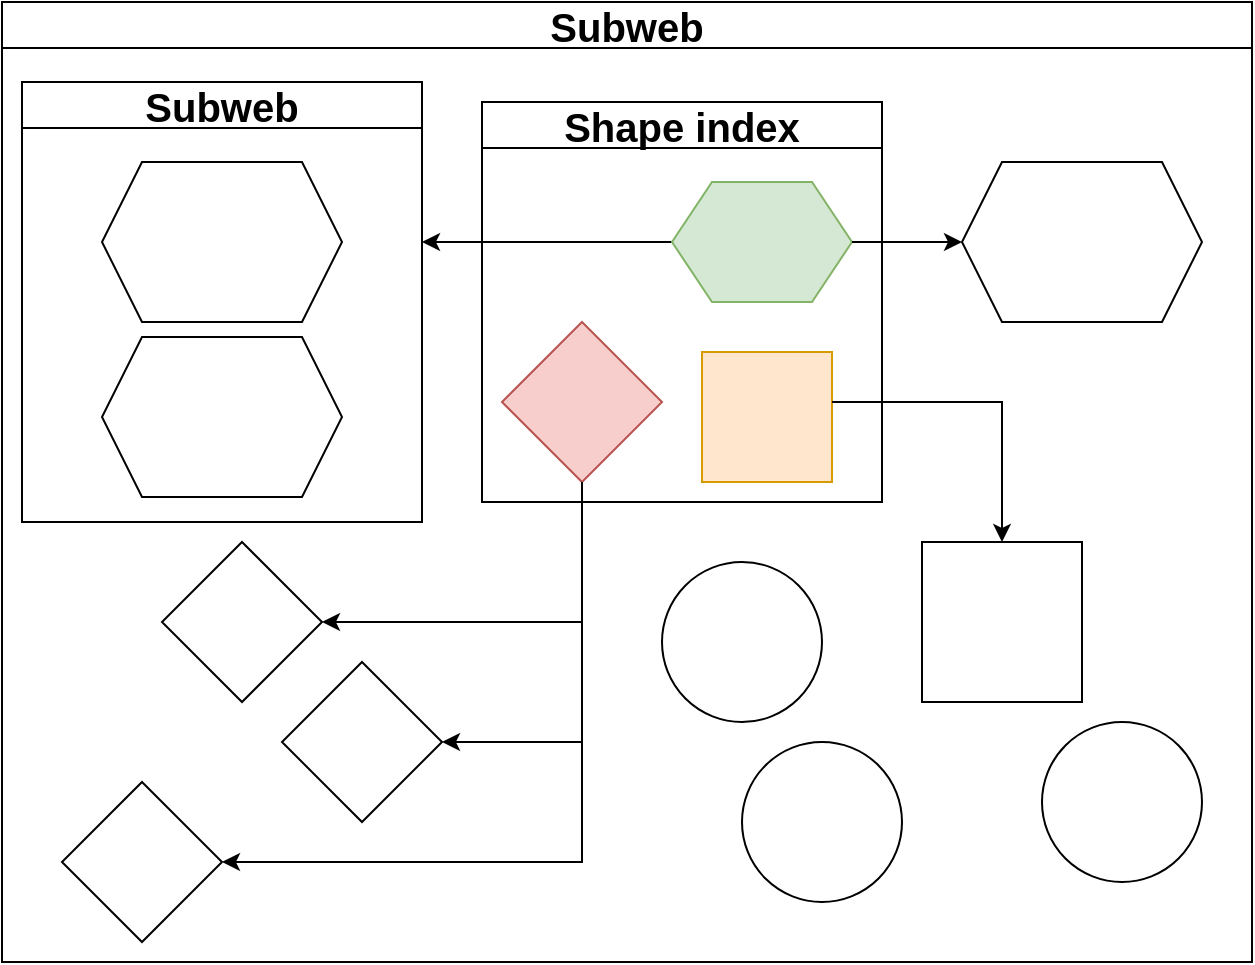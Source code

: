 <mxfile version="24.7.8">
  <diagram name="Page-1" id="crxYYBTNqc0rc9fcnugN">
    <mxGraphModel dx="1769" dy="565" grid="1" gridSize="10" guides="1" tooltips="1" connect="1" arrows="1" fold="1" page="1" pageScale="1" pageWidth="850" pageHeight="1100" math="0" shadow="0">
      <root>
        <mxCell id="0" />
        <mxCell id="1" parent="0" />
        <mxCell id="hqHsxmrpgOh4Vw6Ygkg--1" value="&lt;font style=&quot;font-size: 20px;&quot;&gt;Subweb&lt;/font&gt;" style="swimlane;whiteSpace=wrap;html=1;" vertex="1" parent="1">
          <mxGeometry x="-135" y="120" width="625" height="480" as="geometry" />
        </mxCell>
        <mxCell id="hqHsxmrpgOh4Vw6Ygkg--2" value="&lt;font style=&quot;font-size: 20px;&quot;&gt;Shape index&lt;/font&gt;" style="swimlane;whiteSpace=wrap;html=1;startSize=23;" vertex="1" parent="hqHsxmrpgOh4Vw6Ygkg--1">
          <mxGeometry x="240" y="50" width="200" height="200" as="geometry" />
        </mxCell>
        <mxCell id="hqHsxmrpgOh4Vw6Ygkg--7" value="" style="rhombus;whiteSpace=wrap;html=1;fillColor=#f8cecc;strokeColor=#b85450;" vertex="1" parent="hqHsxmrpgOh4Vw6Ygkg--2">
          <mxGeometry x="10" y="110" width="80" height="80" as="geometry" />
        </mxCell>
        <mxCell id="hqHsxmrpgOh4Vw6Ygkg--23" style="edgeStyle=orthogonalEdgeStyle;rounded=0;orthogonalLoop=1;jettySize=auto;html=1;" edge="1" parent="hqHsxmrpgOh4Vw6Ygkg--2" source="hqHsxmrpgOh4Vw6Ygkg--8">
          <mxGeometry relative="1" as="geometry">
            <mxPoint x="-30" y="70" as="targetPoint" />
          </mxGeometry>
        </mxCell>
        <mxCell id="hqHsxmrpgOh4Vw6Ygkg--8" value="" style="shape=hexagon;perimeter=hexagonPerimeter2;whiteSpace=wrap;html=1;fixedSize=1;fillColor=#d5e8d4;strokeColor=#82b366;" vertex="1" parent="hqHsxmrpgOh4Vw6Ygkg--2">
          <mxGeometry x="95" y="40" width="90" height="60" as="geometry" />
        </mxCell>
        <mxCell id="hqHsxmrpgOh4Vw6Ygkg--9" value="" style="whiteSpace=wrap;html=1;aspect=fixed;fillColor=#ffe6cc;strokeColor=#d79b00;" vertex="1" parent="hqHsxmrpgOh4Vw6Ygkg--2">
          <mxGeometry x="110" y="125" width="65" height="65" as="geometry" />
        </mxCell>
        <mxCell id="hqHsxmrpgOh4Vw6Ygkg--10" value="" style="rhombus;whiteSpace=wrap;html=1;" vertex="1" parent="hqHsxmrpgOh4Vw6Ygkg--1">
          <mxGeometry x="30" y="390" width="80" height="80" as="geometry" />
        </mxCell>
        <mxCell id="hqHsxmrpgOh4Vw6Ygkg--11" value="" style="rhombus;whiteSpace=wrap;html=1;" vertex="1" parent="hqHsxmrpgOh4Vw6Ygkg--1">
          <mxGeometry x="140" y="330" width="80" height="80" as="geometry" />
        </mxCell>
        <mxCell id="hqHsxmrpgOh4Vw6Ygkg--12" value="" style="rhombus;whiteSpace=wrap;html=1;" vertex="1" parent="hqHsxmrpgOh4Vw6Ygkg--1">
          <mxGeometry x="80" y="270" width="80" height="80" as="geometry" />
        </mxCell>
        <mxCell id="hqHsxmrpgOh4Vw6Ygkg--13" value="" style="ellipse;whiteSpace=wrap;html=1;aspect=fixed;" vertex="1" parent="hqHsxmrpgOh4Vw6Ygkg--1">
          <mxGeometry x="330" y="280" width="80" height="80" as="geometry" />
        </mxCell>
        <mxCell id="hqHsxmrpgOh4Vw6Ygkg--15" value="" style="ellipse;whiteSpace=wrap;html=1;aspect=fixed;" vertex="1" parent="hqHsxmrpgOh4Vw6Ygkg--1">
          <mxGeometry x="370" y="370" width="80" height="80" as="geometry" />
        </mxCell>
        <mxCell id="hqHsxmrpgOh4Vw6Ygkg--16" value="" style="ellipse;whiteSpace=wrap;html=1;aspect=fixed;" vertex="1" parent="hqHsxmrpgOh4Vw6Ygkg--1">
          <mxGeometry x="520" y="360" width="80" height="80" as="geometry" />
        </mxCell>
        <mxCell id="hqHsxmrpgOh4Vw6Ygkg--17" value="" style="whiteSpace=wrap;html=1;aspect=fixed;" vertex="1" parent="hqHsxmrpgOh4Vw6Ygkg--1">
          <mxGeometry x="460" y="270" width="80" height="80" as="geometry" />
        </mxCell>
        <mxCell id="hqHsxmrpgOh4Vw6Ygkg--18" value="" style="shape=hexagon;perimeter=hexagonPerimeter2;whiteSpace=wrap;html=1;fixedSize=1;" vertex="1" parent="hqHsxmrpgOh4Vw6Ygkg--1">
          <mxGeometry x="480" y="80" width="120" height="80" as="geometry" />
        </mxCell>
        <mxCell id="hqHsxmrpgOh4Vw6Ygkg--21" style="edgeStyle=orthogonalEdgeStyle;rounded=0;orthogonalLoop=1;jettySize=auto;html=1;entryX=0;entryY=0.5;entryDx=0;entryDy=0;" edge="1" parent="hqHsxmrpgOh4Vw6Ygkg--1" source="hqHsxmrpgOh4Vw6Ygkg--8" target="hqHsxmrpgOh4Vw6Ygkg--18">
          <mxGeometry relative="1" as="geometry" />
        </mxCell>
        <mxCell id="hqHsxmrpgOh4Vw6Ygkg--22" value="&lt;font style=&quot;font-size: 20px;&quot;&gt;Subweb&lt;/font&gt;" style="swimlane;whiteSpace=wrap;html=1;" vertex="1" parent="hqHsxmrpgOh4Vw6Ygkg--1">
          <mxGeometry x="10" y="40" width="200" height="220" as="geometry" />
        </mxCell>
        <mxCell id="hqHsxmrpgOh4Vw6Ygkg--20" value="" style="shape=hexagon;perimeter=hexagonPerimeter2;whiteSpace=wrap;html=1;fixedSize=1;" vertex="1" parent="hqHsxmrpgOh4Vw6Ygkg--22">
          <mxGeometry x="40" y="40" width="120" height="80" as="geometry" />
        </mxCell>
        <mxCell id="hqHsxmrpgOh4Vw6Ygkg--19" value="" style="shape=hexagon;perimeter=hexagonPerimeter2;whiteSpace=wrap;html=1;fixedSize=1;" vertex="1" parent="hqHsxmrpgOh4Vw6Ygkg--22">
          <mxGeometry x="40" y="127.5" width="120" height="80" as="geometry" />
        </mxCell>
        <mxCell id="hqHsxmrpgOh4Vw6Ygkg--25" style="edgeStyle=orthogonalEdgeStyle;rounded=0;orthogonalLoop=1;jettySize=auto;html=1;entryX=0.5;entryY=0;entryDx=0;entryDy=0;" edge="1" parent="hqHsxmrpgOh4Vw6Ygkg--1" source="hqHsxmrpgOh4Vw6Ygkg--9" target="hqHsxmrpgOh4Vw6Ygkg--17">
          <mxGeometry relative="1" as="geometry">
            <Array as="points">
              <mxPoint x="500" y="200" />
            </Array>
          </mxGeometry>
        </mxCell>
        <mxCell id="hqHsxmrpgOh4Vw6Ygkg--30" style="edgeStyle=orthogonalEdgeStyle;rounded=0;orthogonalLoop=1;jettySize=auto;html=1;entryX=1;entryY=0.5;entryDx=0;entryDy=0;" edge="1" parent="hqHsxmrpgOh4Vw6Ygkg--1" source="hqHsxmrpgOh4Vw6Ygkg--7" target="hqHsxmrpgOh4Vw6Ygkg--12">
          <mxGeometry relative="1" as="geometry">
            <Array as="points">
              <mxPoint x="290" y="310" />
            </Array>
          </mxGeometry>
        </mxCell>
        <mxCell id="hqHsxmrpgOh4Vw6Ygkg--31" style="edgeStyle=orthogonalEdgeStyle;rounded=0;orthogonalLoop=1;jettySize=auto;html=1;entryX=1;entryY=0.5;entryDx=0;entryDy=0;" edge="1" parent="hqHsxmrpgOh4Vw6Ygkg--1" source="hqHsxmrpgOh4Vw6Ygkg--7" target="hqHsxmrpgOh4Vw6Ygkg--11">
          <mxGeometry relative="1" as="geometry">
            <Array as="points">
              <mxPoint x="290" y="370" />
            </Array>
          </mxGeometry>
        </mxCell>
        <mxCell id="hqHsxmrpgOh4Vw6Ygkg--32" style="edgeStyle=orthogonalEdgeStyle;rounded=0;orthogonalLoop=1;jettySize=auto;html=1;entryX=1;entryY=0.5;entryDx=0;entryDy=0;" edge="1" parent="hqHsxmrpgOh4Vw6Ygkg--1" source="hqHsxmrpgOh4Vw6Ygkg--7" target="hqHsxmrpgOh4Vw6Ygkg--10">
          <mxGeometry relative="1" as="geometry">
            <Array as="points">
              <mxPoint x="290" y="430" />
            </Array>
          </mxGeometry>
        </mxCell>
      </root>
    </mxGraphModel>
  </diagram>
</mxfile>
